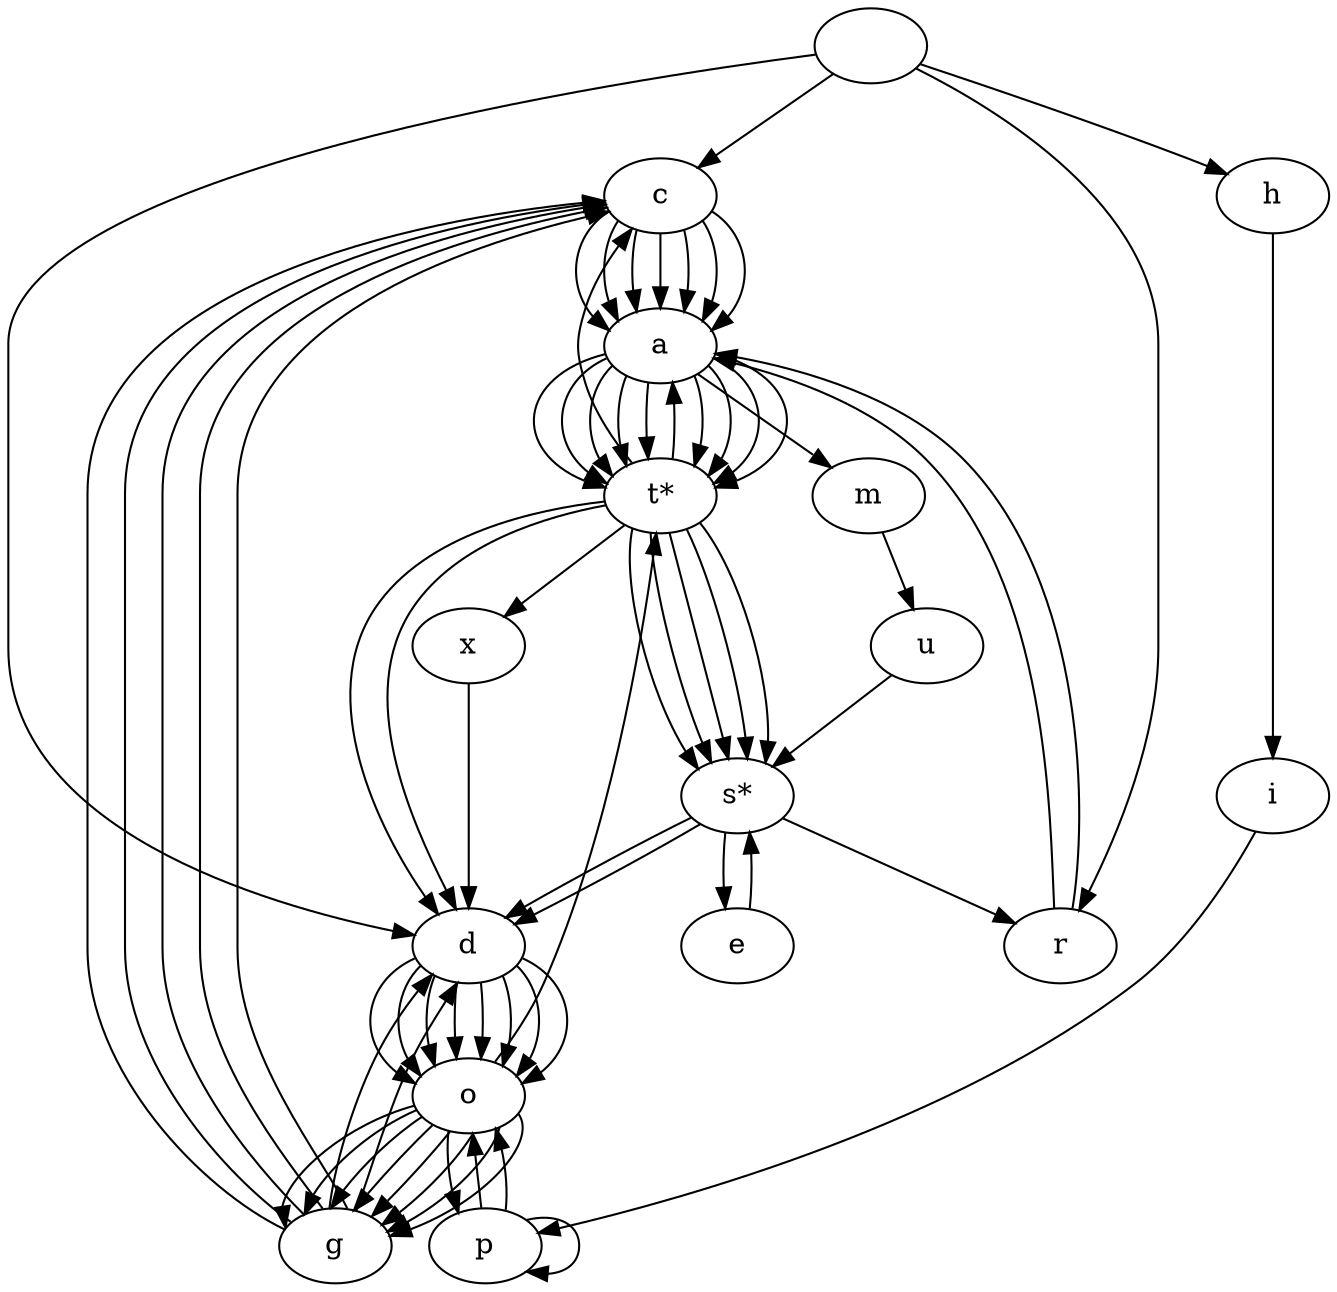 digraph Trie {
  "c" [ label = "c" ];
  "";
  "a" [ label = "a" ];
  "t" [ label = "t*" ];
  "s" [ label = "s*" ];
  "d" [ label = "d" ];
  "o" [ label = "o" ];
  "g" [ label = "g" ];
  "x" [ label = "x" ];
  "r" [ label = "r" ];
  "h" [ label = "h" ];
  "i" [ label = "i" ];
  "p" [ label = "p" ];
  "m" [ label = "m" ];
  "u" [ label = "u" ];
  "e" [ label = "e" ];
  "" -> "c";
  "c" -> "a";
  "a" -> "t";
  "t" -> "s";
  "s" -> "d";
  "d" -> "o";
  "o" -> "g";
  "g" -> "c";
  "c" -> "a";
  "a" -> "t";
  "t" -> "s";
  "t" -> "x";
  "x" -> "d";
  "d" -> "o";
  "o" -> "g";
  "g" -> "c";
  "c" -> "a";
  "a" -> "t";
  "t" -> "s";
  "s" -> "r";
  "r" -> "a";
  "a" -> "t";
  "" -> "d";
  "d" -> "o";
  "o" -> "g";
  "g" -> "c";
  "c" -> "a";
  "a" -> "t";
  "t" -> "s";
  "s" -> "d";
  "d" -> "o";
  "o" -> "g";
  "" -> "h";
  "h" -> "i";
  "i" -> "p";
  "p" -> "p";
  "p" -> "o";
  "o" -> "p";
  "p" -> "o";
  "o" -> "t";
  "t" -> "a";
  "a" -> "m";
  "m" -> "u";
  "u" -> "s";
  "s" -> "e";
  "e" -> "s";
  "" -> "r";
  "r" -> "a";
  "a" -> "t";
  "t" -> "d";
  "d" -> "o";
  "o" -> "g";
  "g" -> "d";
  "d" -> "o";
  "o" -> "g";
  "g" -> "d";
  "d" -> "o";
  "o" -> "g";
  "g" -> "c";
  "c" -> "a";
  "a" -> "t";
  "t" -> "s";
  "t" -> "c";
  "c" -> "a";
  "a" -> "t";
  "t" -> "d";
  "d" -> "o";
  "o" -> "g";
  "g" -> "c";
  "c" -> "a";
  "a" -> "t";
}
